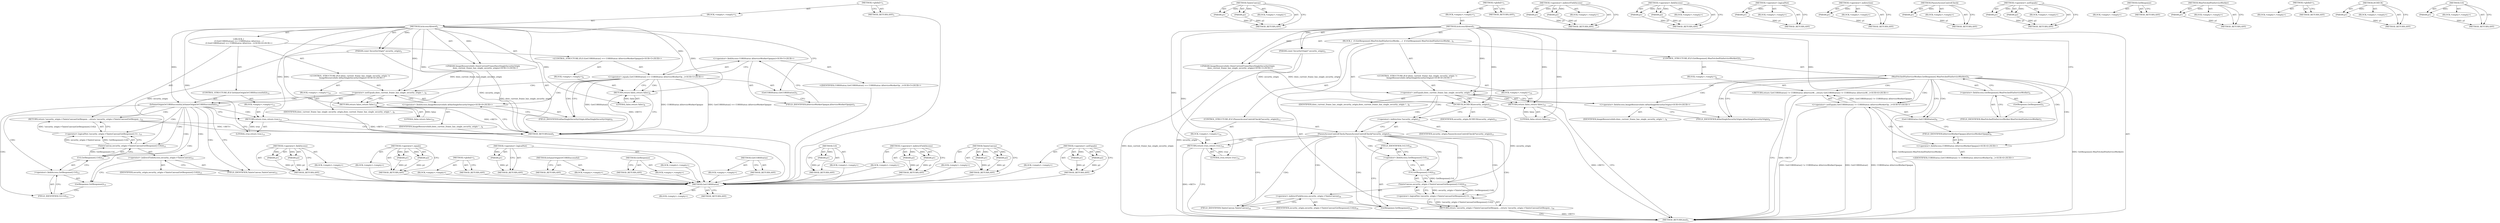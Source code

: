 digraph "Url" {
vulnerable_84 [label=<(METHOD,IsSameOriginOrCORSSuccessful)>];
vulnerable_85 [label=<(BLOCK,&lt;empty&gt;,&lt;empty&gt;)>];
vulnerable_86 [label=<(METHOD_RETURN,ANY)>];
vulnerable_105 [label=<(METHOD,GetResponse)>];
vulnerable_106 [label=<(BLOCK,&lt;empty&gt;,&lt;empty&gt;)>];
vulnerable_107 [label=<(METHOD_RETURN,ANY)>];
vulnerable_6 [label=<(METHOD,&lt;global&gt;)<SUB>1</SUB>>];
vulnerable_7 [label=<(BLOCK,&lt;empty&gt;,&lt;empty&gt;)<SUB>1</SUB>>];
vulnerable_8 [label=<(METHOD,IsAccessAllowed)<SUB>1</SUB>>];
vulnerable_9 [label=<(PARAM,const SecurityOrigin* security_origin)<SUB>2</SUB>>];
vulnerable_10 [label="<(PARAM,ImageResourceInfo::DoesCurrentFrameHaveSingleSecurityOrigin
         does_current_frame_has_single_security_origin)<SUB>3</SUB>>"];
vulnerable_11 [label="<(BLOCK,{
  if (GetCORSStatus() == CORSStatus::kService...,{
  if (GetCORSStatus() == CORSStatus::kService...)<SUB>4</SUB>>"];
vulnerable_12 [label="<(CONTROL_STRUCTURE,IF,if (GetCORSStatus() == CORSStatus::kServiceWorkerOpaque))<SUB>5</SUB>>"];
vulnerable_13 [label="<(&lt;operator&gt;.equals,GetCORSStatus() == CORSStatus::kServiceWorkerOp...)<SUB>5</SUB>>"];
vulnerable_14 [label=<(GetCORSStatus,GetCORSStatus())<SUB>5</SUB>>];
vulnerable_15 [label="<(&lt;operator&gt;.fieldAccess,CORSStatus::kServiceWorkerOpaque)<SUB>5</SUB>>"];
vulnerable_16 [label="<(IDENTIFIER,CORSStatus,GetCORSStatus() == CORSStatus::kServiceWorkerOp...)<SUB>5</SUB>>"];
vulnerable_17 [label=<(FIELD_IDENTIFIER,kServiceWorkerOpaque,kServiceWorkerOpaque)<SUB>5</SUB>>];
vulnerable_18 [label=<(BLOCK,&lt;empty&gt;,&lt;empty&gt;)<SUB>6</SUB>>];
vulnerable_19 [label=<(RETURN,return false;,return false;)<SUB>6</SUB>>];
vulnerable_20 [label=<(LITERAL,false,return false;)<SUB>6</SUB>>];
vulnerable_21 [label="<(CONTROL_STRUCTURE,IF,if (does_current_frame_has_single_security_origin !=
       ImageResourceInfo::kHasSingleSecurityOrigin))<SUB>8</SUB>>"];
vulnerable_22 [label=<(&lt;operator&gt;.notEquals,does_current_frame_has_single_security_origin !...)<SUB>8</SUB>>];
vulnerable_23 [label=<(IDENTIFIER,does_current_frame_has_single_security_origin,does_current_frame_has_single_security_origin !...)<SUB>8</SUB>>];
vulnerable_24 [label="<(&lt;operator&gt;.fieldAccess,ImageResourceInfo::kHasSingleSecurityOrigin)<SUB>9</SUB>>"];
vulnerable_25 [label=<(IDENTIFIER,ImageResourceInfo,does_current_frame_has_single_security_origin !...)<SUB>9</SUB>>];
vulnerable_26 [label=<(FIELD_IDENTIFIER,kHasSingleSecurityOrigin,kHasSingleSecurityOrigin)<SUB>9</SUB>>];
vulnerable_27 [label=<(BLOCK,&lt;empty&gt;,&lt;empty&gt;)<SUB>10</SUB>>];
vulnerable_28 [label=<(RETURN,return false;,return false;)<SUB>10</SUB>>];
vulnerable_29 [label=<(LITERAL,false,return false;)<SUB>10</SUB>>];
vulnerable_30 [label=<(CONTROL_STRUCTURE,IF,if (IsSameOriginOrCORSSuccessful()))<SUB>12</SUB>>];
vulnerable_31 [label=<(IsSameOriginOrCORSSuccessful,IsSameOriginOrCORSSuccessful())<SUB>12</SUB>>];
vulnerable_32 [label=<(BLOCK,&lt;empty&gt;,&lt;empty&gt;)<SUB>13</SUB>>];
vulnerable_33 [label=<(RETURN,return true;,return true;)<SUB>13</SUB>>];
vulnerable_34 [label=<(LITERAL,true,return true;)<SUB>13</SUB>>];
vulnerable_35 [label=<(RETURN,return !security_origin-&gt;TaintsCanvas(GetRespon...,return !security_origin-&gt;TaintsCanvas(GetRespon...)<SUB>15</SUB>>];
vulnerable_36 [label=<(&lt;operator&gt;.logicalNot,!security_origin-&gt;TaintsCanvas(GetResponse().Ur...)<SUB>15</SUB>>];
vulnerable_37 [label=<(TaintsCanvas,security_origin-&gt;TaintsCanvas(GetResponse().Url()))<SUB>15</SUB>>];
vulnerable_38 [label=<(&lt;operator&gt;.indirectFieldAccess,security_origin-&gt;TaintsCanvas)<SUB>15</SUB>>];
vulnerable_39 [label=<(IDENTIFIER,security_origin,security_origin-&gt;TaintsCanvas(GetResponse().Url()))<SUB>15</SUB>>];
vulnerable_40 [label=<(FIELD_IDENTIFIER,TaintsCanvas,TaintsCanvas)<SUB>15</SUB>>];
vulnerable_41 [label=<(Url,GetResponse().Url())<SUB>15</SUB>>];
vulnerable_42 [label=<(&lt;operator&gt;.fieldAccess,GetResponse().Url)<SUB>15</SUB>>];
vulnerable_43 [label=<(GetResponse,GetResponse())<SUB>15</SUB>>];
vulnerable_44 [label=<(FIELD_IDENTIFIER,Url,Url)<SUB>15</SUB>>];
vulnerable_45 [label=<(METHOD_RETURN,bool)<SUB>1</SUB>>];
vulnerable_47 [label=<(METHOD_RETURN,ANY)<SUB>1</SUB>>];
vulnerable_71 [label=<(METHOD,GetCORSStatus)>];
vulnerable_72 [label=<(BLOCK,&lt;empty&gt;,&lt;empty&gt;)>];
vulnerable_73 [label=<(METHOD_RETURN,ANY)>];
vulnerable_101 [label=<(METHOD,Url)>];
vulnerable_102 [label=<(PARAM,p1)>];
vulnerable_103 [label=<(BLOCK,&lt;empty&gt;,&lt;empty&gt;)>];
vulnerable_104 [label=<(METHOD_RETURN,ANY)>];
vulnerable_96 [label=<(METHOD,&lt;operator&gt;.indirectFieldAccess)>];
vulnerable_97 [label=<(PARAM,p1)>];
vulnerable_98 [label=<(PARAM,p2)>];
vulnerable_99 [label=<(BLOCK,&lt;empty&gt;,&lt;empty&gt;)>];
vulnerable_100 [label=<(METHOD_RETURN,ANY)>];
vulnerable_91 [label=<(METHOD,TaintsCanvas)>];
vulnerable_92 [label=<(PARAM,p1)>];
vulnerable_93 [label=<(PARAM,p2)>];
vulnerable_94 [label=<(BLOCK,&lt;empty&gt;,&lt;empty&gt;)>];
vulnerable_95 [label=<(METHOD_RETURN,ANY)>];
vulnerable_79 [label=<(METHOD,&lt;operator&gt;.notEquals)>];
vulnerable_80 [label=<(PARAM,p1)>];
vulnerable_81 [label=<(PARAM,p2)>];
vulnerable_82 [label=<(BLOCK,&lt;empty&gt;,&lt;empty&gt;)>];
vulnerable_83 [label=<(METHOD_RETURN,ANY)>];
vulnerable_74 [label=<(METHOD,&lt;operator&gt;.fieldAccess)>];
vulnerable_75 [label=<(PARAM,p1)>];
vulnerable_76 [label=<(PARAM,p2)>];
vulnerable_77 [label=<(BLOCK,&lt;empty&gt;,&lt;empty&gt;)>];
vulnerable_78 [label=<(METHOD_RETURN,ANY)>];
vulnerable_66 [label=<(METHOD,&lt;operator&gt;.equals)>];
vulnerable_67 [label=<(PARAM,p1)>];
vulnerable_68 [label=<(PARAM,p2)>];
vulnerable_69 [label=<(BLOCK,&lt;empty&gt;,&lt;empty&gt;)>];
vulnerable_70 [label=<(METHOD_RETURN,ANY)>];
vulnerable_60 [label=<(METHOD,&lt;global&gt;)<SUB>1</SUB>>];
vulnerable_61 [label=<(BLOCK,&lt;empty&gt;,&lt;empty&gt;)>];
vulnerable_62 [label=<(METHOD_RETURN,ANY)>];
vulnerable_87 [label=<(METHOD,&lt;operator&gt;.logicalNot)>];
vulnerable_88 [label=<(PARAM,p1)>];
vulnerable_89 [label=<(BLOCK,&lt;empty&gt;,&lt;empty&gt;)>];
vulnerable_90 [label=<(METHOD_RETURN,ANY)>];
fixed_90 [label=<(METHOD,GetCORSStatus)>];
fixed_91 [label=<(BLOCK,&lt;empty&gt;,&lt;empty&gt;)>];
fixed_92 [label=<(METHOD_RETURN,ANY)>];
fixed_109 [label=<(METHOD,TaintsCanvas)>];
fixed_110 [label=<(PARAM,p1)>];
fixed_111 [label=<(PARAM,p2)>];
fixed_112 [label=<(BLOCK,&lt;empty&gt;,&lt;empty&gt;)>];
fixed_113 [label=<(METHOD_RETURN,ANY)>];
fixed_6 [label=<(METHOD,&lt;global&gt;)<SUB>1</SUB>>];
fixed_7 [label=<(BLOCK,&lt;empty&gt;,&lt;empty&gt;)<SUB>1</SUB>>];
fixed_8 [label=<(METHOD,IsAccessAllowed)<SUB>1</SUB>>];
fixed_9 [label=<(PARAM,const SecurityOrigin* security_origin)<SUB>2</SUB>>];
fixed_10 [label="<(PARAM,ImageResourceInfo::DoesCurrentFrameHaveSingleSecurityOrigin
         does_current_frame_has_single_security_origin)<SUB>3</SUB>>"];
fixed_11 [label=<(BLOCK,{
  if (GetResponse().WasFetchedViaServiceWorke...,{
  if (GetResponse().WasFetchedViaServiceWorke...)<SUB>4</SUB>>];
fixed_12 [label=<(CONTROL_STRUCTURE,IF,if (GetResponse().WasFetchedViaServiceWorker()))<SUB>5</SUB>>];
fixed_13 [label=<(WasFetchedViaServiceWorker,GetResponse().WasFetchedViaServiceWorker())<SUB>5</SUB>>];
fixed_14 [label=<(&lt;operator&gt;.fieldAccess,GetResponse().WasFetchedViaServiceWorker)<SUB>5</SUB>>];
fixed_15 [label=<(GetResponse,GetResponse())<SUB>5</SUB>>];
fixed_16 [label=<(FIELD_IDENTIFIER,WasFetchedViaServiceWorker,WasFetchedViaServiceWorker)<SUB>5</SUB>>];
fixed_17 [label=<(BLOCK,&lt;empty&gt;,&lt;empty&gt;)<SUB>6</SUB>>];
fixed_18 [label="<(RETURN,return GetCORSStatus() != CORSStatus::kServiceW...,return GetCORSStatus() != CORSStatus::kServiceW...)<SUB>6</SUB>>"];
fixed_19 [label="<(&lt;operator&gt;.notEquals,GetCORSStatus() != CORSStatus::kServiceWorkerOp...)<SUB>6</SUB>>"];
fixed_20 [label=<(GetCORSStatus,GetCORSStatus())<SUB>6</SUB>>];
fixed_21 [label="<(&lt;operator&gt;.fieldAccess,CORSStatus::kServiceWorkerOpaque)<SUB>6</SUB>>"];
fixed_22 [label="<(IDENTIFIER,CORSStatus,GetCORSStatus() != CORSStatus::kServiceWorkerOp...)<SUB>6</SUB>>"];
fixed_23 [label=<(FIELD_IDENTIFIER,kServiceWorkerOpaque,kServiceWorkerOpaque)<SUB>6</SUB>>];
fixed_24 [label="<(CONTROL_STRUCTURE,IF,if (does_current_frame_has_single_security_origin !=
       ImageResourceInfo::kHasSingleSecurityOrigin))<SUB>8</SUB>>"];
fixed_25 [label=<(&lt;operator&gt;.notEquals,does_current_frame_has_single_security_origin !...)<SUB>8</SUB>>];
fixed_26 [label=<(IDENTIFIER,does_current_frame_has_single_security_origin,does_current_frame_has_single_security_origin !...)<SUB>8</SUB>>];
fixed_27 [label="<(&lt;operator&gt;.fieldAccess,ImageResourceInfo::kHasSingleSecurityOrigin)<SUB>9</SUB>>"];
fixed_28 [label=<(IDENTIFIER,ImageResourceInfo,does_current_frame_has_single_security_origin !...)<SUB>9</SUB>>];
fixed_29 [label=<(FIELD_IDENTIFIER,kHasSingleSecurityOrigin,kHasSingleSecurityOrigin)<SUB>9</SUB>>];
fixed_30 [label=<(BLOCK,&lt;empty&gt;,&lt;empty&gt;)<SUB>10</SUB>>];
fixed_31 [label=<(RETURN,return false;,return false;)<SUB>10</SUB>>];
fixed_32 [label=<(LITERAL,false,return false;)<SUB>10</SUB>>];
fixed_33 [label=<(DCHECK,DCHECK(security_origin))<SUB>12</SUB>>];
fixed_34 [label=<(IDENTIFIER,security_origin,DCHECK(security_origin))<SUB>12</SUB>>];
fixed_35 [label=<(CONTROL_STRUCTURE,IF,if (PassesAccessControlCheck(*security_origin)))<SUB>13</SUB>>];
fixed_36 [label=<(PassesAccessControlCheck,PassesAccessControlCheck(*security_origin))<SUB>13</SUB>>];
fixed_37 [label=<(&lt;operator&gt;.indirection,*security_origin)<SUB>13</SUB>>];
fixed_38 [label=<(IDENTIFIER,security_origin,PassesAccessControlCheck(*security_origin))<SUB>13</SUB>>];
fixed_39 [label=<(BLOCK,&lt;empty&gt;,&lt;empty&gt;)<SUB>14</SUB>>];
fixed_40 [label=<(RETURN,return true;,return true;)<SUB>14</SUB>>];
fixed_41 [label=<(LITERAL,true,return true;)<SUB>14</SUB>>];
fixed_42 [label=<(RETURN,return !security_origin-&gt;TaintsCanvas(GetRespon...,return !security_origin-&gt;TaintsCanvas(GetRespon...)<SUB>16</SUB>>];
fixed_43 [label=<(&lt;operator&gt;.logicalNot,!security_origin-&gt;TaintsCanvas(GetResponse().Ur...)<SUB>16</SUB>>];
fixed_44 [label=<(TaintsCanvas,security_origin-&gt;TaintsCanvas(GetResponse().Url()))<SUB>16</SUB>>];
fixed_45 [label=<(&lt;operator&gt;.indirectFieldAccess,security_origin-&gt;TaintsCanvas)<SUB>16</SUB>>];
fixed_46 [label=<(IDENTIFIER,security_origin,security_origin-&gt;TaintsCanvas(GetResponse().Url()))<SUB>16</SUB>>];
fixed_47 [label=<(FIELD_IDENTIFIER,TaintsCanvas,TaintsCanvas)<SUB>16</SUB>>];
fixed_48 [label=<(Url,GetResponse().Url())<SUB>16</SUB>>];
fixed_49 [label=<(&lt;operator&gt;.fieldAccess,GetResponse().Url)<SUB>16</SUB>>];
fixed_50 [label=<(GetResponse,GetResponse())<SUB>16</SUB>>];
fixed_51 [label=<(FIELD_IDENTIFIER,Url,Url)<SUB>16</SUB>>];
fixed_52 [label=<(METHOD_RETURN,bool)<SUB>1</SUB>>];
fixed_54 [label=<(METHOD_RETURN,ANY)<SUB>1</SUB>>];
fixed_114 [label=<(METHOD,&lt;operator&gt;.indirectFieldAccess)>];
fixed_115 [label=<(PARAM,p1)>];
fixed_116 [label=<(PARAM,p2)>];
fixed_117 [label=<(BLOCK,&lt;empty&gt;,&lt;empty&gt;)>];
fixed_118 [label=<(METHOD_RETURN,ANY)>];
fixed_77 [label=<(METHOD,&lt;operator&gt;.fieldAccess)>];
fixed_78 [label=<(PARAM,p1)>];
fixed_79 [label=<(PARAM,p2)>];
fixed_80 [label=<(BLOCK,&lt;empty&gt;,&lt;empty&gt;)>];
fixed_81 [label=<(METHOD_RETURN,ANY)>];
fixed_105 [label=<(METHOD,&lt;operator&gt;.logicalNot)>];
fixed_106 [label=<(PARAM,p1)>];
fixed_107 [label=<(BLOCK,&lt;empty&gt;,&lt;empty&gt;)>];
fixed_108 [label=<(METHOD_RETURN,ANY)>];
fixed_101 [label=<(METHOD,&lt;operator&gt;.indirection)>];
fixed_102 [label=<(PARAM,p1)>];
fixed_103 [label=<(BLOCK,&lt;empty&gt;,&lt;empty&gt;)>];
fixed_104 [label=<(METHOD_RETURN,ANY)>];
fixed_97 [label=<(METHOD,PassesAccessControlCheck)>];
fixed_98 [label=<(PARAM,p1)>];
fixed_99 [label=<(BLOCK,&lt;empty&gt;,&lt;empty&gt;)>];
fixed_100 [label=<(METHOD_RETURN,ANY)>];
fixed_85 [label=<(METHOD,&lt;operator&gt;.notEquals)>];
fixed_86 [label=<(PARAM,p1)>];
fixed_87 [label=<(PARAM,p2)>];
fixed_88 [label=<(BLOCK,&lt;empty&gt;,&lt;empty&gt;)>];
fixed_89 [label=<(METHOD_RETURN,ANY)>];
fixed_82 [label=<(METHOD,GetResponse)>];
fixed_83 [label=<(BLOCK,&lt;empty&gt;,&lt;empty&gt;)>];
fixed_84 [label=<(METHOD_RETURN,ANY)>];
fixed_73 [label=<(METHOD,WasFetchedViaServiceWorker)>];
fixed_74 [label=<(PARAM,p1)>];
fixed_75 [label=<(BLOCK,&lt;empty&gt;,&lt;empty&gt;)>];
fixed_76 [label=<(METHOD_RETURN,ANY)>];
fixed_67 [label=<(METHOD,&lt;global&gt;)<SUB>1</SUB>>];
fixed_68 [label=<(BLOCK,&lt;empty&gt;,&lt;empty&gt;)>];
fixed_69 [label=<(METHOD_RETURN,ANY)>];
fixed_93 [label=<(METHOD,DCHECK)>];
fixed_94 [label=<(PARAM,p1)>];
fixed_95 [label=<(BLOCK,&lt;empty&gt;,&lt;empty&gt;)>];
fixed_96 [label=<(METHOD_RETURN,ANY)>];
fixed_119 [label=<(METHOD,Url)>];
fixed_120 [label=<(PARAM,p1)>];
fixed_121 [label=<(BLOCK,&lt;empty&gt;,&lt;empty&gt;)>];
fixed_122 [label=<(METHOD_RETURN,ANY)>];
vulnerable_84 -> vulnerable_85  [key=0, label="AST: "];
vulnerable_84 -> vulnerable_86  [key=0, label="AST: "];
vulnerable_84 -> vulnerable_86  [key=1, label="CFG: "];
vulnerable_85 -> fixed_90  [key=0];
vulnerable_86 -> fixed_90  [key=0];
vulnerable_105 -> vulnerable_106  [key=0, label="AST: "];
vulnerable_105 -> vulnerable_107  [key=0, label="AST: "];
vulnerable_105 -> vulnerable_107  [key=1, label="CFG: "];
vulnerable_106 -> fixed_90  [key=0];
vulnerable_107 -> fixed_90  [key=0];
vulnerable_6 -> vulnerable_7  [key=0, label="AST: "];
vulnerable_6 -> vulnerable_47  [key=0, label="AST: "];
vulnerable_6 -> vulnerable_47  [key=1, label="CFG: "];
vulnerable_7 -> vulnerable_8  [key=0, label="AST: "];
vulnerable_8 -> vulnerable_9  [key=0, label="AST: "];
vulnerable_8 -> vulnerable_9  [key=1, label="DDG: "];
vulnerable_8 -> vulnerable_10  [key=0, label="AST: "];
vulnerable_8 -> vulnerable_10  [key=1, label="DDG: "];
vulnerable_8 -> vulnerable_11  [key=0, label="AST: "];
vulnerable_8 -> vulnerable_45  [key=0, label="AST: "];
vulnerable_8 -> vulnerable_14  [key=0, label="CFG: "];
vulnerable_8 -> vulnerable_31  [key=0, label="DDG: "];
vulnerable_8 -> vulnerable_13  [key=0, label="DDG: "];
vulnerable_8 -> vulnerable_19  [key=0, label="DDG: "];
vulnerable_8 -> vulnerable_22  [key=0, label="DDG: "];
vulnerable_8 -> vulnerable_28  [key=0, label="DDG: "];
vulnerable_8 -> vulnerable_33  [key=0, label="DDG: "];
vulnerable_8 -> vulnerable_20  [key=0, label="DDG: "];
vulnerable_8 -> vulnerable_29  [key=0, label="DDG: "];
vulnerable_8 -> vulnerable_34  [key=0, label="DDG: "];
vulnerable_9 -> vulnerable_45  [key=0, label="DDG: security_origin"];
vulnerable_9 -> vulnerable_37  [key=0, label="DDG: security_origin"];
vulnerable_10 -> vulnerable_45  [key=0, label="DDG: does_current_frame_has_single_security_origin"];
vulnerable_10 -> vulnerable_22  [key=0, label="DDG: does_current_frame_has_single_security_origin"];
vulnerable_11 -> vulnerable_12  [key=0, label="AST: "];
vulnerable_11 -> vulnerable_21  [key=0, label="AST: "];
vulnerable_11 -> vulnerable_30  [key=0, label="AST: "];
vulnerable_11 -> vulnerable_35  [key=0, label="AST: "];
vulnerable_12 -> vulnerable_13  [key=0, label="AST: "];
vulnerable_12 -> vulnerable_18  [key=0, label="AST: "];
vulnerable_13 -> vulnerable_14  [key=0, label="AST: "];
vulnerable_13 -> vulnerable_15  [key=0, label="AST: "];
vulnerable_13 -> vulnerable_19  [key=0, label="CFG: "];
vulnerable_13 -> vulnerable_19  [key=1, label="CDG: "];
vulnerable_13 -> vulnerable_26  [key=0, label="CFG: "];
vulnerable_13 -> vulnerable_26  [key=1, label="CDG: "];
vulnerable_13 -> vulnerable_45  [key=0, label="DDG: GetCORSStatus()"];
vulnerable_13 -> vulnerable_45  [key=1, label="DDG: CORSStatus::kServiceWorkerOpaque"];
vulnerable_13 -> vulnerable_45  [key=2, label="DDG: GetCORSStatus() == CORSStatus::kServiceWorkerOpaque"];
vulnerable_13 -> vulnerable_24  [key=0, label="CDG: "];
vulnerable_13 -> vulnerable_22  [key=0, label="CDG: "];
vulnerable_14 -> vulnerable_17  [key=0, label="CFG: "];
vulnerable_15 -> vulnerable_16  [key=0, label="AST: "];
vulnerable_15 -> vulnerable_17  [key=0, label="AST: "];
vulnerable_15 -> vulnerable_13  [key=0, label="CFG: "];
vulnerable_16 -> fixed_90  [key=0];
vulnerable_17 -> vulnerable_15  [key=0, label="CFG: "];
vulnerable_18 -> vulnerable_19  [key=0, label="AST: "];
vulnerable_19 -> vulnerable_20  [key=0, label="AST: "];
vulnerable_19 -> vulnerable_45  [key=0, label="CFG: "];
vulnerable_19 -> vulnerable_45  [key=1, label="DDG: &lt;RET&gt;"];
vulnerable_20 -> vulnerable_19  [key=0, label="DDG: false"];
vulnerable_21 -> vulnerable_22  [key=0, label="AST: "];
vulnerable_21 -> vulnerable_27  [key=0, label="AST: "];
vulnerable_22 -> vulnerable_23  [key=0, label="AST: "];
vulnerable_22 -> vulnerable_24  [key=0, label="AST: "];
vulnerable_22 -> vulnerable_31  [key=0, label="CFG: "];
vulnerable_22 -> vulnerable_31  [key=1, label="CDG: "];
vulnerable_22 -> vulnerable_28  [key=0, label="CFG: "];
vulnerable_22 -> vulnerable_28  [key=1, label="CDG: "];
vulnerable_23 -> fixed_90  [key=0];
vulnerable_24 -> vulnerable_25  [key=0, label="AST: "];
vulnerable_24 -> vulnerable_26  [key=0, label="AST: "];
vulnerable_24 -> vulnerable_22  [key=0, label="CFG: "];
vulnerable_25 -> fixed_90  [key=0];
vulnerable_26 -> vulnerable_24  [key=0, label="CFG: "];
vulnerable_27 -> vulnerable_28  [key=0, label="AST: "];
vulnerable_28 -> vulnerable_29  [key=0, label="AST: "];
vulnerable_28 -> vulnerable_45  [key=0, label="CFG: "];
vulnerable_28 -> vulnerable_45  [key=1, label="DDG: &lt;RET&gt;"];
vulnerable_29 -> vulnerable_28  [key=0, label="DDG: false"];
vulnerable_30 -> vulnerable_31  [key=0, label="AST: "];
vulnerable_30 -> vulnerable_32  [key=0, label="AST: "];
vulnerable_31 -> vulnerable_33  [key=0, label="CFG: "];
vulnerable_31 -> vulnerable_33  [key=1, label="CDG: "];
vulnerable_31 -> vulnerable_40  [key=0, label="CFG: "];
vulnerable_31 -> vulnerable_40  [key=1, label="CDG: "];
vulnerable_31 -> vulnerable_42  [key=0, label="CDG: "];
vulnerable_31 -> vulnerable_36  [key=0, label="CDG: "];
vulnerable_31 -> vulnerable_44  [key=0, label="CDG: "];
vulnerable_31 -> vulnerable_35  [key=0, label="CDG: "];
vulnerable_31 -> vulnerable_37  [key=0, label="CDG: "];
vulnerable_31 -> vulnerable_38  [key=0, label="CDG: "];
vulnerable_31 -> vulnerable_41  [key=0, label="CDG: "];
vulnerable_31 -> vulnerable_43  [key=0, label="CDG: "];
vulnerable_32 -> vulnerable_33  [key=0, label="AST: "];
vulnerable_33 -> vulnerable_34  [key=0, label="AST: "];
vulnerable_33 -> vulnerable_45  [key=0, label="CFG: "];
vulnerable_33 -> vulnerable_45  [key=1, label="DDG: &lt;RET&gt;"];
vulnerable_34 -> vulnerable_33  [key=0, label="DDG: true"];
vulnerable_35 -> vulnerable_36  [key=0, label="AST: "];
vulnerable_35 -> vulnerable_45  [key=0, label="CFG: "];
vulnerable_35 -> vulnerable_45  [key=1, label="DDG: &lt;RET&gt;"];
vulnerable_36 -> vulnerable_37  [key=0, label="AST: "];
vulnerable_36 -> vulnerable_35  [key=0, label="CFG: "];
vulnerable_36 -> vulnerable_35  [key=1, label="DDG: !security_origin-&gt;TaintsCanvas(GetResponse().Url())"];
vulnerable_37 -> vulnerable_38  [key=0, label="AST: "];
vulnerable_37 -> vulnerable_41  [key=0, label="AST: "];
vulnerable_37 -> vulnerable_36  [key=0, label="CFG: "];
vulnerable_37 -> vulnerable_36  [key=1, label="DDG: security_origin-&gt;TaintsCanvas"];
vulnerable_37 -> vulnerable_36  [key=2, label="DDG: GetResponse().Url()"];
vulnerable_38 -> vulnerable_39  [key=0, label="AST: "];
vulnerable_38 -> vulnerable_40  [key=0, label="AST: "];
vulnerable_38 -> vulnerable_43  [key=0, label="CFG: "];
vulnerable_39 -> fixed_90  [key=0];
vulnerable_40 -> vulnerable_38  [key=0, label="CFG: "];
vulnerable_41 -> vulnerable_42  [key=0, label="AST: "];
vulnerable_41 -> vulnerable_37  [key=0, label="CFG: "];
vulnerable_41 -> vulnerable_37  [key=1, label="DDG: GetResponse().Url"];
vulnerable_42 -> vulnerable_43  [key=0, label="AST: "];
vulnerable_42 -> vulnerable_44  [key=0, label="AST: "];
vulnerable_42 -> vulnerable_41  [key=0, label="CFG: "];
vulnerable_43 -> vulnerable_44  [key=0, label="CFG: "];
vulnerable_44 -> vulnerable_42  [key=0, label="CFG: "];
vulnerable_45 -> fixed_90  [key=0];
vulnerable_47 -> fixed_90  [key=0];
vulnerable_71 -> vulnerable_72  [key=0, label="AST: "];
vulnerable_71 -> vulnerable_73  [key=0, label="AST: "];
vulnerable_71 -> vulnerable_73  [key=1, label="CFG: "];
vulnerable_72 -> fixed_90  [key=0];
vulnerable_73 -> fixed_90  [key=0];
vulnerable_101 -> vulnerable_102  [key=0, label="AST: "];
vulnerable_101 -> vulnerable_102  [key=1, label="DDG: "];
vulnerable_101 -> vulnerable_103  [key=0, label="AST: "];
vulnerable_101 -> vulnerable_104  [key=0, label="AST: "];
vulnerable_101 -> vulnerable_104  [key=1, label="CFG: "];
vulnerable_102 -> vulnerable_104  [key=0, label="DDG: p1"];
vulnerable_103 -> fixed_90  [key=0];
vulnerable_104 -> fixed_90  [key=0];
vulnerable_96 -> vulnerable_97  [key=0, label="AST: "];
vulnerable_96 -> vulnerable_97  [key=1, label="DDG: "];
vulnerable_96 -> vulnerable_99  [key=0, label="AST: "];
vulnerable_96 -> vulnerable_98  [key=0, label="AST: "];
vulnerable_96 -> vulnerable_98  [key=1, label="DDG: "];
vulnerable_96 -> vulnerable_100  [key=0, label="AST: "];
vulnerable_96 -> vulnerable_100  [key=1, label="CFG: "];
vulnerable_97 -> vulnerable_100  [key=0, label="DDG: p1"];
vulnerable_98 -> vulnerable_100  [key=0, label="DDG: p2"];
vulnerable_99 -> fixed_90  [key=0];
vulnerable_100 -> fixed_90  [key=0];
vulnerable_91 -> vulnerable_92  [key=0, label="AST: "];
vulnerable_91 -> vulnerable_92  [key=1, label="DDG: "];
vulnerable_91 -> vulnerable_94  [key=0, label="AST: "];
vulnerable_91 -> vulnerable_93  [key=0, label="AST: "];
vulnerable_91 -> vulnerable_93  [key=1, label="DDG: "];
vulnerable_91 -> vulnerable_95  [key=0, label="AST: "];
vulnerable_91 -> vulnerable_95  [key=1, label="CFG: "];
vulnerable_92 -> vulnerable_95  [key=0, label="DDG: p1"];
vulnerable_93 -> vulnerable_95  [key=0, label="DDG: p2"];
vulnerable_94 -> fixed_90  [key=0];
vulnerable_95 -> fixed_90  [key=0];
vulnerable_79 -> vulnerable_80  [key=0, label="AST: "];
vulnerable_79 -> vulnerable_80  [key=1, label="DDG: "];
vulnerable_79 -> vulnerable_82  [key=0, label="AST: "];
vulnerable_79 -> vulnerable_81  [key=0, label="AST: "];
vulnerable_79 -> vulnerable_81  [key=1, label="DDG: "];
vulnerable_79 -> vulnerable_83  [key=0, label="AST: "];
vulnerable_79 -> vulnerable_83  [key=1, label="CFG: "];
vulnerable_80 -> vulnerable_83  [key=0, label="DDG: p1"];
vulnerable_81 -> vulnerable_83  [key=0, label="DDG: p2"];
vulnerable_82 -> fixed_90  [key=0];
vulnerable_83 -> fixed_90  [key=0];
vulnerable_74 -> vulnerable_75  [key=0, label="AST: "];
vulnerable_74 -> vulnerable_75  [key=1, label="DDG: "];
vulnerable_74 -> vulnerable_77  [key=0, label="AST: "];
vulnerable_74 -> vulnerable_76  [key=0, label="AST: "];
vulnerable_74 -> vulnerable_76  [key=1, label="DDG: "];
vulnerable_74 -> vulnerable_78  [key=0, label="AST: "];
vulnerable_74 -> vulnerable_78  [key=1, label="CFG: "];
vulnerable_75 -> vulnerable_78  [key=0, label="DDG: p1"];
vulnerable_76 -> vulnerable_78  [key=0, label="DDG: p2"];
vulnerable_77 -> fixed_90  [key=0];
vulnerable_78 -> fixed_90  [key=0];
vulnerable_66 -> vulnerable_67  [key=0, label="AST: "];
vulnerable_66 -> vulnerable_67  [key=1, label="DDG: "];
vulnerable_66 -> vulnerable_69  [key=0, label="AST: "];
vulnerable_66 -> vulnerable_68  [key=0, label="AST: "];
vulnerable_66 -> vulnerable_68  [key=1, label="DDG: "];
vulnerable_66 -> vulnerable_70  [key=0, label="AST: "];
vulnerable_66 -> vulnerable_70  [key=1, label="CFG: "];
vulnerable_67 -> vulnerable_70  [key=0, label="DDG: p1"];
vulnerable_68 -> vulnerable_70  [key=0, label="DDG: p2"];
vulnerable_69 -> fixed_90  [key=0];
vulnerable_70 -> fixed_90  [key=0];
vulnerable_60 -> vulnerable_61  [key=0, label="AST: "];
vulnerable_60 -> vulnerable_62  [key=0, label="AST: "];
vulnerable_60 -> vulnerable_62  [key=1, label="CFG: "];
vulnerable_61 -> fixed_90  [key=0];
vulnerable_62 -> fixed_90  [key=0];
vulnerable_87 -> vulnerable_88  [key=0, label="AST: "];
vulnerable_87 -> vulnerable_88  [key=1, label="DDG: "];
vulnerable_87 -> vulnerable_89  [key=0, label="AST: "];
vulnerable_87 -> vulnerable_90  [key=0, label="AST: "];
vulnerable_87 -> vulnerable_90  [key=1, label="CFG: "];
vulnerable_88 -> vulnerable_90  [key=0, label="DDG: p1"];
vulnerable_89 -> fixed_90  [key=0];
vulnerable_90 -> fixed_90  [key=0];
fixed_90 -> fixed_91  [key=0, label="AST: "];
fixed_90 -> fixed_92  [key=0, label="AST: "];
fixed_90 -> fixed_92  [key=1, label="CFG: "];
fixed_109 -> fixed_110  [key=0, label="AST: "];
fixed_109 -> fixed_110  [key=1, label="DDG: "];
fixed_109 -> fixed_112  [key=0, label="AST: "];
fixed_109 -> fixed_111  [key=0, label="AST: "];
fixed_109 -> fixed_111  [key=1, label="DDG: "];
fixed_109 -> fixed_113  [key=0, label="AST: "];
fixed_109 -> fixed_113  [key=1, label="CFG: "];
fixed_110 -> fixed_113  [key=0, label="DDG: p1"];
fixed_111 -> fixed_113  [key=0, label="DDG: p2"];
fixed_6 -> fixed_7  [key=0, label="AST: "];
fixed_6 -> fixed_54  [key=0, label="AST: "];
fixed_6 -> fixed_54  [key=1, label="CFG: "];
fixed_7 -> fixed_8  [key=0, label="AST: "];
fixed_8 -> fixed_9  [key=0, label="AST: "];
fixed_8 -> fixed_9  [key=1, label="DDG: "];
fixed_8 -> fixed_10  [key=0, label="AST: "];
fixed_8 -> fixed_10  [key=1, label="DDG: "];
fixed_8 -> fixed_11  [key=0, label="AST: "];
fixed_8 -> fixed_52  [key=0, label="AST: "];
fixed_8 -> fixed_15  [key=0, label="CFG: "];
fixed_8 -> fixed_33  [key=0, label="DDG: "];
fixed_8 -> fixed_25  [key=0, label="DDG: "];
fixed_8 -> fixed_31  [key=0, label="DDG: "];
fixed_8 -> fixed_40  [key=0, label="DDG: "];
fixed_8 -> fixed_32  [key=0, label="DDG: "];
fixed_8 -> fixed_41  [key=0, label="DDG: "];
fixed_8 -> fixed_19  [key=0, label="DDG: "];
fixed_9 -> fixed_52  [key=0, label="DDG: security_origin"];
fixed_9 -> fixed_33  [key=0, label="DDG: security_origin"];
fixed_10 -> fixed_52  [key=0, label="DDG: does_current_frame_has_single_security_origin"];
fixed_10 -> fixed_25  [key=0, label="DDG: does_current_frame_has_single_security_origin"];
fixed_11 -> fixed_12  [key=0, label="AST: "];
fixed_11 -> fixed_24  [key=0, label="AST: "];
fixed_11 -> fixed_33  [key=0, label="AST: "];
fixed_11 -> fixed_35  [key=0, label="AST: "];
fixed_11 -> fixed_42  [key=0, label="AST: "];
fixed_12 -> fixed_13  [key=0, label="AST: "];
fixed_12 -> fixed_17  [key=0, label="AST: "];
fixed_13 -> fixed_14  [key=0, label="AST: "];
fixed_13 -> fixed_20  [key=0, label="CFG: "];
fixed_13 -> fixed_20  [key=1, label="CDG: "];
fixed_13 -> fixed_29  [key=0, label="CFG: "];
fixed_13 -> fixed_29  [key=1, label="CDG: "];
fixed_13 -> fixed_52  [key=0, label="DDG: GetResponse().WasFetchedViaServiceWorker"];
fixed_13 -> fixed_52  [key=1, label="DDG: GetResponse().WasFetchedViaServiceWorker()"];
fixed_13 -> fixed_21  [key=0, label="CDG: "];
fixed_13 -> fixed_23  [key=0, label="CDG: "];
fixed_13 -> fixed_19  [key=0, label="CDG: "];
fixed_13 -> fixed_25  [key=0, label="CDG: "];
fixed_13 -> fixed_27  [key=0, label="CDG: "];
fixed_13 -> fixed_18  [key=0, label="CDG: "];
fixed_14 -> fixed_15  [key=0, label="AST: "];
fixed_14 -> fixed_16  [key=0, label="AST: "];
fixed_14 -> fixed_13  [key=0, label="CFG: "];
fixed_15 -> fixed_16  [key=0, label="CFG: "];
fixed_16 -> fixed_14  [key=0, label="CFG: "];
fixed_17 -> fixed_18  [key=0, label="AST: "];
fixed_18 -> fixed_19  [key=0, label="AST: "];
fixed_18 -> fixed_52  [key=0, label="CFG: "];
fixed_18 -> fixed_52  [key=1, label="DDG: &lt;RET&gt;"];
fixed_19 -> fixed_20  [key=0, label="AST: "];
fixed_19 -> fixed_21  [key=0, label="AST: "];
fixed_19 -> fixed_18  [key=0, label="CFG: "];
fixed_19 -> fixed_18  [key=1, label="DDG: GetCORSStatus() != CORSStatus::kServiceWorkerOpaque"];
fixed_19 -> fixed_52  [key=0, label="DDG: GetCORSStatus()"];
fixed_19 -> fixed_52  [key=1, label="DDG: CORSStatus::kServiceWorkerOpaque"];
fixed_19 -> fixed_52  [key=2, label="DDG: GetCORSStatus() != CORSStatus::kServiceWorkerOpaque"];
fixed_20 -> fixed_23  [key=0, label="CFG: "];
fixed_21 -> fixed_22  [key=0, label="AST: "];
fixed_21 -> fixed_23  [key=0, label="AST: "];
fixed_21 -> fixed_19  [key=0, label="CFG: "];
fixed_23 -> fixed_21  [key=0, label="CFG: "];
fixed_24 -> fixed_25  [key=0, label="AST: "];
fixed_24 -> fixed_30  [key=0, label="AST: "];
fixed_25 -> fixed_26  [key=0, label="AST: "];
fixed_25 -> fixed_27  [key=0, label="AST: "];
fixed_25 -> fixed_31  [key=0, label="CFG: "];
fixed_25 -> fixed_31  [key=1, label="CDG: "];
fixed_25 -> fixed_33  [key=0, label="CFG: "];
fixed_25 -> fixed_33  [key=1, label="CDG: "];
fixed_25 -> fixed_36  [key=0, label="CDG: "];
fixed_25 -> fixed_37  [key=0, label="CDG: "];
fixed_27 -> fixed_28  [key=0, label="AST: "];
fixed_27 -> fixed_29  [key=0, label="AST: "];
fixed_27 -> fixed_25  [key=0, label="CFG: "];
fixed_29 -> fixed_27  [key=0, label="CFG: "];
fixed_30 -> fixed_31  [key=0, label="AST: "];
fixed_31 -> fixed_32  [key=0, label="AST: "];
fixed_31 -> fixed_52  [key=0, label="CFG: "];
fixed_31 -> fixed_52  [key=1, label="DDG: &lt;RET&gt;"];
fixed_32 -> fixed_31  [key=0, label="DDG: false"];
fixed_33 -> fixed_34  [key=0, label="AST: "];
fixed_33 -> fixed_37  [key=0, label="CFG: "];
fixed_33 -> fixed_44  [key=0, label="DDG: security_origin"];
fixed_35 -> fixed_36  [key=0, label="AST: "];
fixed_35 -> fixed_39  [key=0, label="AST: "];
fixed_36 -> fixed_37  [key=0, label="AST: "];
fixed_36 -> fixed_40  [key=0, label="CFG: "];
fixed_36 -> fixed_40  [key=1, label="CDG: "];
fixed_36 -> fixed_47  [key=0, label="CFG: "];
fixed_36 -> fixed_47  [key=1, label="CDG: "];
fixed_36 -> fixed_48  [key=0, label="CDG: "];
fixed_36 -> fixed_49  [key=0, label="CDG: "];
fixed_36 -> fixed_42  [key=0, label="CDG: "];
fixed_36 -> fixed_51  [key=0, label="CDG: "];
fixed_36 -> fixed_45  [key=0, label="CDG: "];
fixed_36 -> fixed_50  [key=0, label="CDG: "];
fixed_36 -> fixed_44  [key=0, label="CDG: "];
fixed_36 -> fixed_43  [key=0, label="CDG: "];
fixed_37 -> fixed_38  [key=0, label="AST: "];
fixed_37 -> fixed_36  [key=0, label="CFG: "];
fixed_39 -> fixed_40  [key=0, label="AST: "];
fixed_40 -> fixed_41  [key=0, label="AST: "];
fixed_40 -> fixed_52  [key=0, label="CFG: "];
fixed_40 -> fixed_52  [key=1, label="DDG: &lt;RET&gt;"];
fixed_41 -> fixed_40  [key=0, label="DDG: true"];
fixed_42 -> fixed_43  [key=0, label="AST: "];
fixed_42 -> fixed_52  [key=0, label="CFG: "];
fixed_42 -> fixed_52  [key=1, label="DDG: &lt;RET&gt;"];
fixed_43 -> fixed_44  [key=0, label="AST: "];
fixed_43 -> fixed_42  [key=0, label="CFG: "];
fixed_43 -> fixed_42  [key=1, label="DDG: !security_origin-&gt;TaintsCanvas(GetResponse().Url())"];
fixed_44 -> fixed_45  [key=0, label="AST: "];
fixed_44 -> fixed_48  [key=0, label="AST: "];
fixed_44 -> fixed_43  [key=0, label="CFG: "];
fixed_44 -> fixed_43  [key=1, label="DDG: security_origin-&gt;TaintsCanvas"];
fixed_44 -> fixed_43  [key=2, label="DDG: GetResponse().Url()"];
fixed_45 -> fixed_46  [key=0, label="AST: "];
fixed_45 -> fixed_47  [key=0, label="AST: "];
fixed_45 -> fixed_50  [key=0, label="CFG: "];
fixed_47 -> fixed_45  [key=0, label="CFG: "];
fixed_48 -> fixed_49  [key=0, label="AST: "];
fixed_48 -> fixed_44  [key=0, label="CFG: "];
fixed_48 -> fixed_44  [key=1, label="DDG: GetResponse().Url"];
fixed_49 -> fixed_50  [key=0, label="AST: "];
fixed_49 -> fixed_51  [key=0, label="AST: "];
fixed_49 -> fixed_48  [key=0, label="CFG: "];
fixed_50 -> fixed_51  [key=0, label="CFG: "];
fixed_51 -> fixed_49  [key=0, label="CFG: "];
fixed_114 -> fixed_115  [key=0, label="AST: "];
fixed_114 -> fixed_115  [key=1, label="DDG: "];
fixed_114 -> fixed_117  [key=0, label="AST: "];
fixed_114 -> fixed_116  [key=0, label="AST: "];
fixed_114 -> fixed_116  [key=1, label="DDG: "];
fixed_114 -> fixed_118  [key=0, label="AST: "];
fixed_114 -> fixed_118  [key=1, label="CFG: "];
fixed_115 -> fixed_118  [key=0, label="DDG: p1"];
fixed_116 -> fixed_118  [key=0, label="DDG: p2"];
fixed_77 -> fixed_78  [key=0, label="AST: "];
fixed_77 -> fixed_78  [key=1, label="DDG: "];
fixed_77 -> fixed_80  [key=0, label="AST: "];
fixed_77 -> fixed_79  [key=0, label="AST: "];
fixed_77 -> fixed_79  [key=1, label="DDG: "];
fixed_77 -> fixed_81  [key=0, label="AST: "];
fixed_77 -> fixed_81  [key=1, label="CFG: "];
fixed_78 -> fixed_81  [key=0, label="DDG: p1"];
fixed_79 -> fixed_81  [key=0, label="DDG: p2"];
fixed_105 -> fixed_106  [key=0, label="AST: "];
fixed_105 -> fixed_106  [key=1, label="DDG: "];
fixed_105 -> fixed_107  [key=0, label="AST: "];
fixed_105 -> fixed_108  [key=0, label="AST: "];
fixed_105 -> fixed_108  [key=1, label="CFG: "];
fixed_106 -> fixed_108  [key=0, label="DDG: p1"];
fixed_101 -> fixed_102  [key=0, label="AST: "];
fixed_101 -> fixed_102  [key=1, label="DDG: "];
fixed_101 -> fixed_103  [key=0, label="AST: "];
fixed_101 -> fixed_104  [key=0, label="AST: "];
fixed_101 -> fixed_104  [key=1, label="CFG: "];
fixed_102 -> fixed_104  [key=0, label="DDG: p1"];
fixed_97 -> fixed_98  [key=0, label="AST: "];
fixed_97 -> fixed_98  [key=1, label="DDG: "];
fixed_97 -> fixed_99  [key=0, label="AST: "];
fixed_97 -> fixed_100  [key=0, label="AST: "];
fixed_97 -> fixed_100  [key=1, label="CFG: "];
fixed_98 -> fixed_100  [key=0, label="DDG: p1"];
fixed_85 -> fixed_86  [key=0, label="AST: "];
fixed_85 -> fixed_86  [key=1, label="DDG: "];
fixed_85 -> fixed_88  [key=0, label="AST: "];
fixed_85 -> fixed_87  [key=0, label="AST: "];
fixed_85 -> fixed_87  [key=1, label="DDG: "];
fixed_85 -> fixed_89  [key=0, label="AST: "];
fixed_85 -> fixed_89  [key=1, label="CFG: "];
fixed_86 -> fixed_89  [key=0, label="DDG: p1"];
fixed_87 -> fixed_89  [key=0, label="DDG: p2"];
fixed_82 -> fixed_83  [key=0, label="AST: "];
fixed_82 -> fixed_84  [key=0, label="AST: "];
fixed_82 -> fixed_84  [key=1, label="CFG: "];
fixed_73 -> fixed_74  [key=0, label="AST: "];
fixed_73 -> fixed_74  [key=1, label="DDG: "];
fixed_73 -> fixed_75  [key=0, label="AST: "];
fixed_73 -> fixed_76  [key=0, label="AST: "];
fixed_73 -> fixed_76  [key=1, label="CFG: "];
fixed_74 -> fixed_76  [key=0, label="DDG: p1"];
fixed_67 -> fixed_68  [key=0, label="AST: "];
fixed_67 -> fixed_69  [key=0, label="AST: "];
fixed_67 -> fixed_69  [key=1, label="CFG: "];
fixed_93 -> fixed_94  [key=0, label="AST: "];
fixed_93 -> fixed_94  [key=1, label="DDG: "];
fixed_93 -> fixed_95  [key=0, label="AST: "];
fixed_93 -> fixed_96  [key=0, label="AST: "];
fixed_93 -> fixed_96  [key=1, label="CFG: "];
fixed_94 -> fixed_96  [key=0, label="DDG: p1"];
fixed_119 -> fixed_120  [key=0, label="AST: "];
fixed_119 -> fixed_120  [key=1, label="DDG: "];
fixed_119 -> fixed_121  [key=0, label="AST: "];
fixed_119 -> fixed_122  [key=0, label="AST: "];
fixed_119 -> fixed_122  [key=1, label="CFG: "];
fixed_120 -> fixed_122  [key=0, label="DDG: p1"];
}
